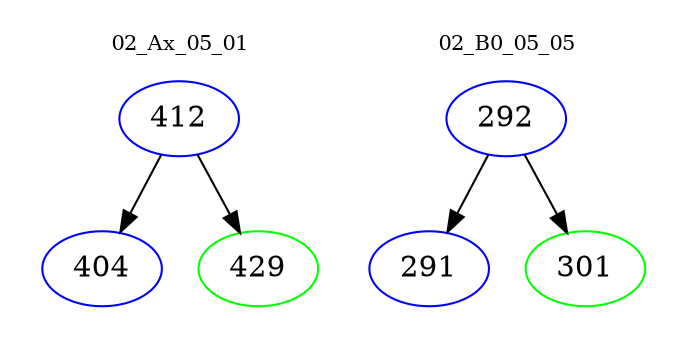 digraph{
subgraph cluster_0 {
color = white
label = "02_Ax_05_01";
fontsize=10;
T0_412 [label="412", color="blue"]
T0_412 -> T0_404 [color="black"]
T0_404 [label="404", color="blue"]
T0_412 -> T0_429 [color="black"]
T0_429 [label="429", color="green"]
}
subgraph cluster_1 {
color = white
label = "02_B0_05_05";
fontsize=10;
T1_292 [label="292", color="blue"]
T1_292 -> T1_291 [color="black"]
T1_291 [label="291", color="blue"]
T1_292 -> T1_301 [color="black"]
T1_301 [label="301", color="green"]
}
}

